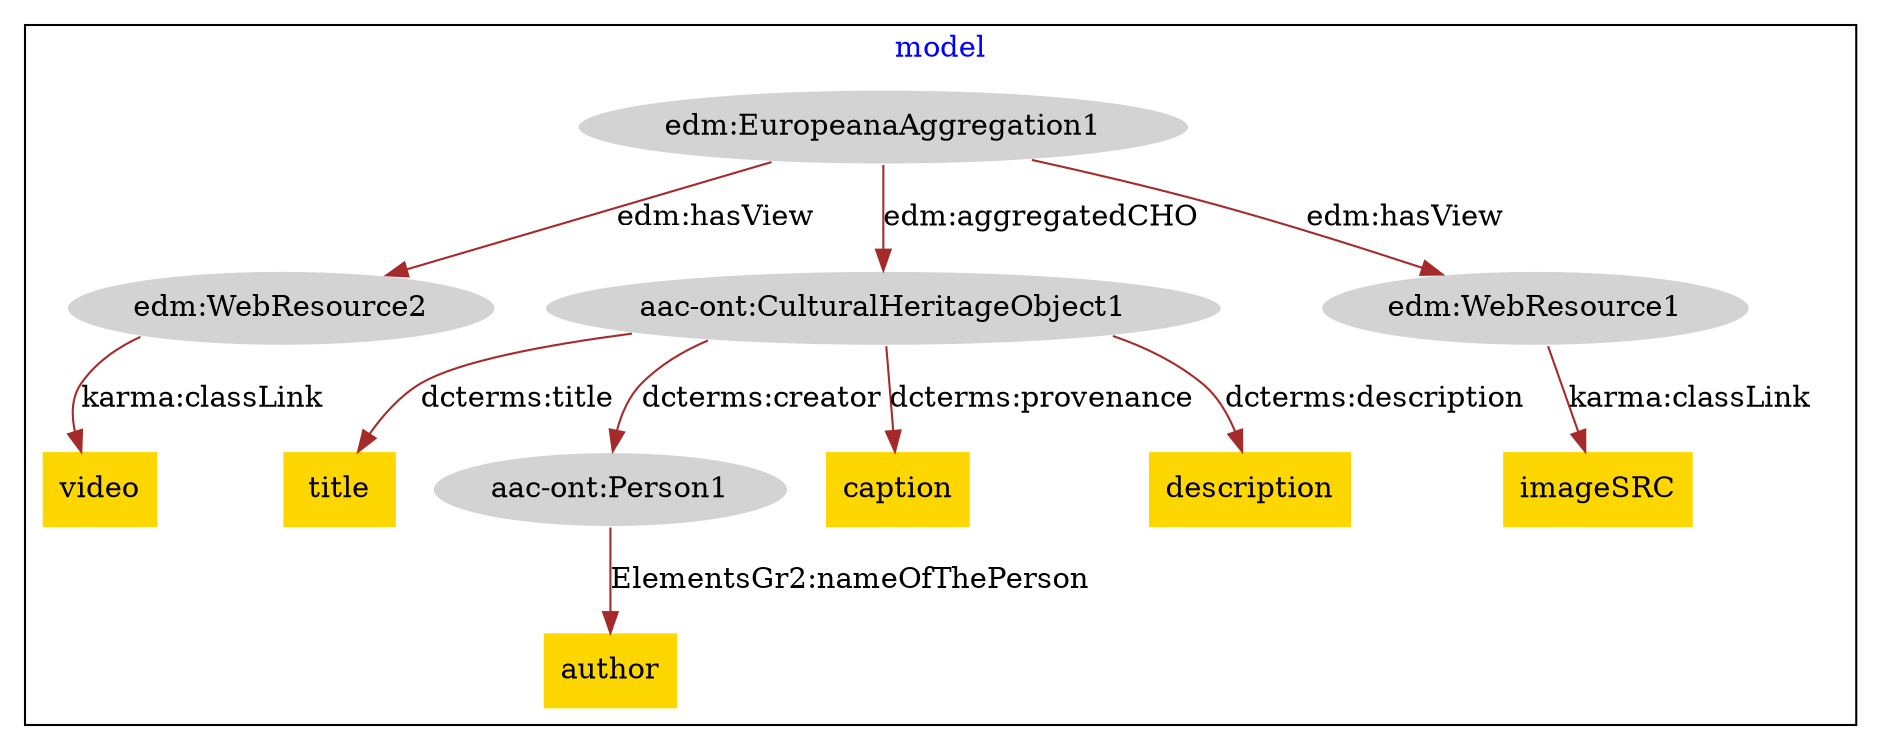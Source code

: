 digraph n0 {
fontcolor="blue"
remincross="true"
subgraph cluster {
label="model"
"edm:WebResource2"[style="filled",color="white",fillcolor="lightgray",label="edm:WebResource2"];
"video"[shape="plaintext",style="filled",fillcolor="gold",label="video"];
"aac-ont:CulturalHeritageObject1"[style="filled",color="white",fillcolor="lightgray",label="aac-ont:CulturalHeritageObject1"];
"title"[shape="plaintext",style="filled",fillcolor="gold",label="title"];
"aac-ont:Person1"[style="filled",color="white",fillcolor="lightgray",label="aac-ont:Person1"];
"author"[shape="plaintext",style="filled",fillcolor="gold",label="author"];
"edm:WebResource1"[style="filled",color="white",fillcolor="lightgray",label="edm:WebResource1"];
"imageSRC"[shape="plaintext",style="filled",fillcolor="gold",label="imageSRC"];
"caption"[shape="plaintext",style="filled",fillcolor="gold",label="caption"];
"description"[shape="plaintext",style="filled",fillcolor="gold",label="description"];
"edm:EuropeanaAggregation1"[style="filled",color="white",fillcolor="lightgray",label="edm:EuropeanaAggregation1"];
}
"edm:WebResource2" -> "video"[color="brown",fontcolor="black",label="karma:classLink"];
"aac-ont:CulturalHeritageObject1" -> "title"[color="brown",fontcolor="black",label="dcterms:title"];
"aac-ont:Person1" -> "author"[color="brown",fontcolor="black",label="ElementsGr2:nameOfThePerson"];
"edm:WebResource1" -> "imageSRC"[color="brown",fontcolor="black",label="karma:classLink"];
"aac-ont:CulturalHeritageObject1" -> "caption"[color="brown",fontcolor="black",label="dcterms:provenance"];
"aac-ont:CulturalHeritageObject1" -> "description"[color="brown",fontcolor="black",label="dcterms:description"];
"edm:EuropeanaAggregation1" -> "aac-ont:CulturalHeritageObject1"[color="brown",fontcolor="black",label="edm:aggregatedCHO"];
"edm:EuropeanaAggregation1" -> "edm:WebResource1"[color="brown",fontcolor="black",label="edm:hasView"];
"edm:EuropeanaAggregation1" -> "edm:WebResource2"[color="brown",fontcolor="black",label="edm:hasView"];
"aac-ont:CulturalHeritageObject1" -> "aac-ont:Person1"[color="brown",fontcolor="black",label="dcterms:creator"];
}
